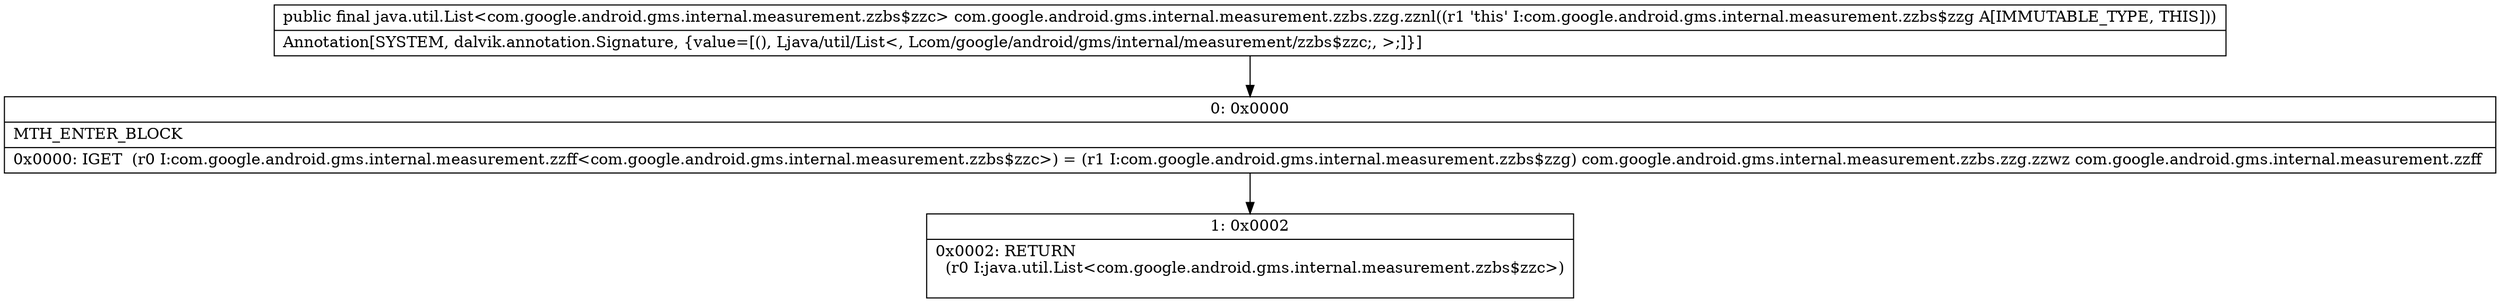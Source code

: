 digraph "CFG forcom.google.android.gms.internal.measurement.zzbs.zzg.zznl()Ljava\/util\/List;" {
Node_0 [shape=record,label="{0\:\ 0x0000|MTH_ENTER_BLOCK\l|0x0000: IGET  (r0 I:com.google.android.gms.internal.measurement.zzff\<com.google.android.gms.internal.measurement.zzbs$zzc\>) = (r1 I:com.google.android.gms.internal.measurement.zzbs$zzg) com.google.android.gms.internal.measurement.zzbs.zzg.zzwz com.google.android.gms.internal.measurement.zzff \l}"];
Node_1 [shape=record,label="{1\:\ 0x0002|0x0002: RETURN  \l  (r0 I:java.util.List\<com.google.android.gms.internal.measurement.zzbs$zzc\>)\l \l}"];
MethodNode[shape=record,label="{public final java.util.List\<com.google.android.gms.internal.measurement.zzbs$zzc\> com.google.android.gms.internal.measurement.zzbs.zzg.zznl((r1 'this' I:com.google.android.gms.internal.measurement.zzbs$zzg A[IMMUTABLE_TYPE, THIS]))  | Annotation[SYSTEM, dalvik.annotation.Signature, \{value=[(), Ljava\/util\/List\<, Lcom\/google\/android\/gms\/internal\/measurement\/zzbs$zzc;, \>;]\}]\l}"];
MethodNode -> Node_0;
Node_0 -> Node_1;
}

